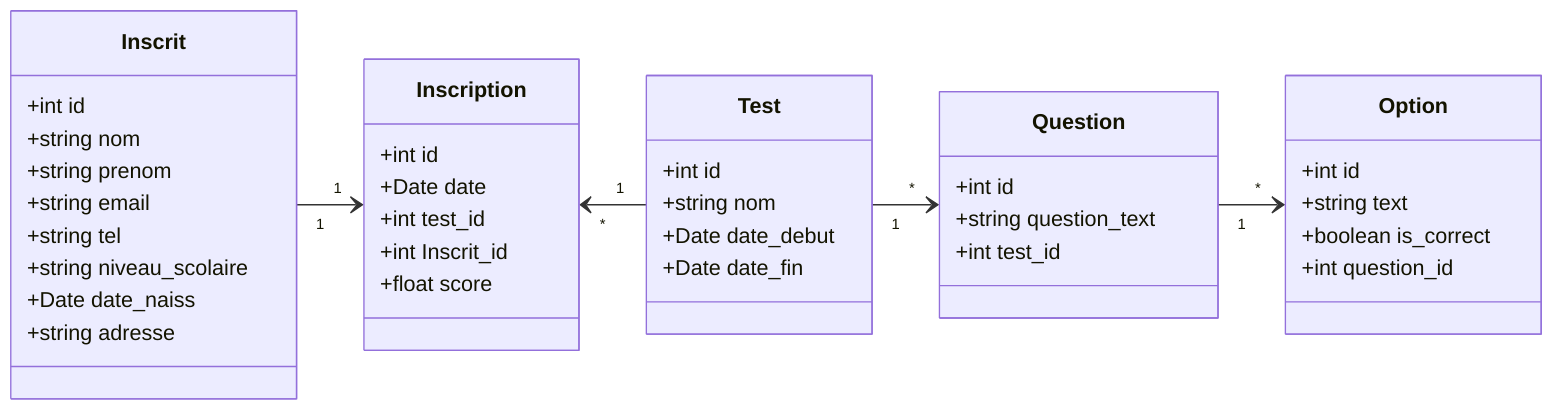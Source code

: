 classDiagram
    direction LR
    
    class Inscrit {
        +int id
        +string nom
        +string prenom
        +string email
        +string tel
        +string niveau_scolaire
        +Date date_naiss
        +string adresse  
    }

    class Inscription {
        +int id
        +Date date
        +int test_id
        +int Inscrit_id
        +float score
    }
        class Test {
        +int id
        +string nom
        +Date date_debut
        +Date date_fin
        
    }
 
    class Question {
        +int id
        +string question_text
        +int test_id
    }

    class Option {
        +int id
        +string text
        +boolean is_correct
        +int question_id
    }

 
    Inscrit "1" --> "1" Inscription 
    Inscription "*" <-- "1" Test 
    Test "1" --> "*" Question
    Question "1" --> "*" Option